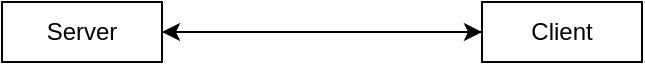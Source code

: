 <mxfile version="17.4.0" type="github">
  <diagram name="Page-1" id="6133507b-19e7-1e82-6fc7-422aa6c4b21f">
    <mxGraphModel dx="780" dy="792" grid="1" gridSize="10" guides="1" tooltips="1" connect="1" arrows="1" fold="1" page="1" pageScale="1" pageWidth="1100" pageHeight="850" background="none" math="0" shadow="0">
      <root>
        <mxCell id="0" />
        <mxCell id="1" parent="0" />
        <mxCell id="wckiL20DIeBuHZd-Zmyn-1" style="edgeStyle=orthogonalEdgeStyle;rounded=0;orthogonalLoop=1;jettySize=auto;html=1;" edge="1" parent="1" source="wckiL20DIeBuHZd-Zmyn-2" target="wckiL20DIeBuHZd-Zmyn-4">
          <mxGeometry relative="1" as="geometry" />
        </mxCell>
        <mxCell id="wckiL20DIeBuHZd-Zmyn-2" value="Server" style="rounded=0;whiteSpace=wrap;html=1;" vertex="1" parent="1">
          <mxGeometry x="200" y="220" width="80" height="30" as="geometry" />
        </mxCell>
        <mxCell id="wckiL20DIeBuHZd-Zmyn-3" style="edgeStyle=orthogonalEdgeStyle;rounded=0;orthogonalLoop=1;jettySize=auto;html=1;entryX=1;entryY=0.5;entryDx=0;entryDy=0;" edge="1" parent="1" source="wckiL20DIeBuHZd-Zmyn-4" target="wckiL20DIeBuHZd-Zmyn-2">
          <mxGeometry relative="1" as="geometry" />
        </mxCell>
        <mxCell id="wckiL20DIeBuHZd-Zmyn-4" value="Client" style="rounded=0;whiteSpace=wrap;html=1;" vertex="1" parent="1">
          <mxGeometry x="440" y="220" width="80" height="30" as="geometry" />
        </mxCell>
      </root>
    </mxGraphModel>
  </diagram>
</mxfile>
